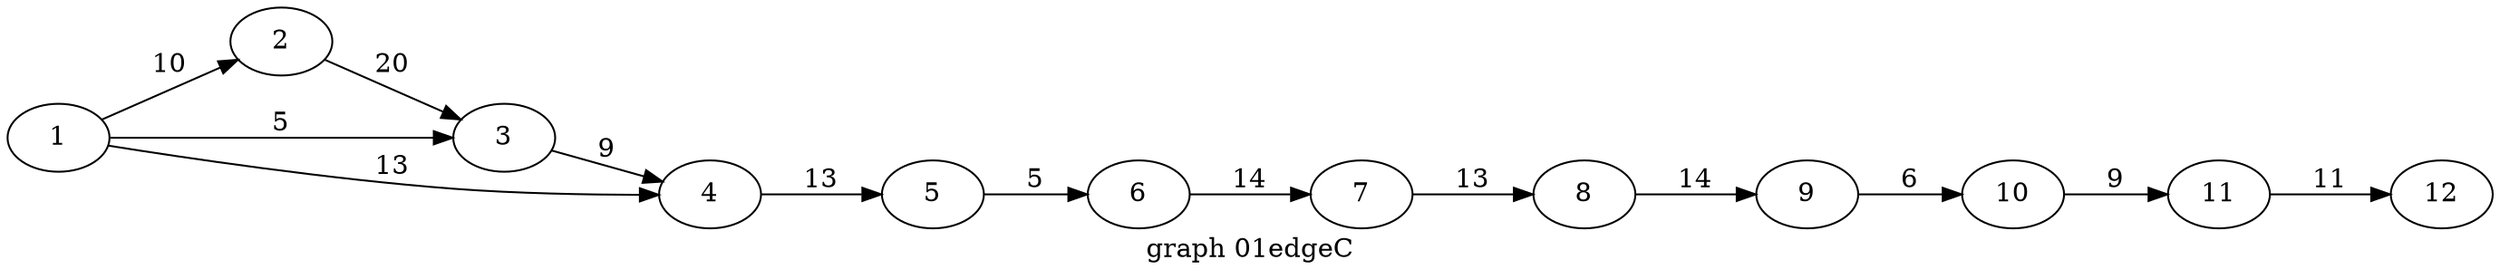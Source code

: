 digraph g{

rankdir = LR

1 -> 2 [label = " 10 "];
2 -> 3 [label = " 20 "];
3 -> 4 [label = " 9 "];
4 -> 5 [label = " 13 "];
5 -> 6 [label = " 5 "];
6 -> 7 [label = " 14 "];
7 -> 8 [label = " 13 "];
8 -> 9 [label = " 14 "];
9 -> 10 [label = " 6 "];
10 -> 11 [label = " 9 "];
11 -> 12 [label = " 11 "];
1 -> 3 [label = " 5 "];
1 -> 4 [label = " 13 "];

label = "graph 01edgeC"
}